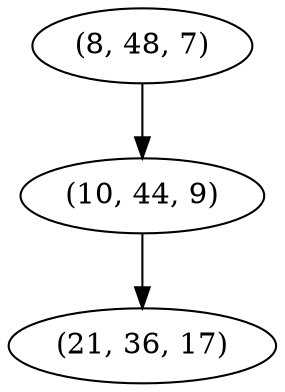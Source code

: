 digraph tree {
    "(8, 48, 7)";
    "(10, 44, 9)";
    "(21, 36, 17)";
    "(8, 48, 7)" -> "(10, 44, 9)";
    "(10, 44, 9)" -> "(21, 36, 17)";
}
